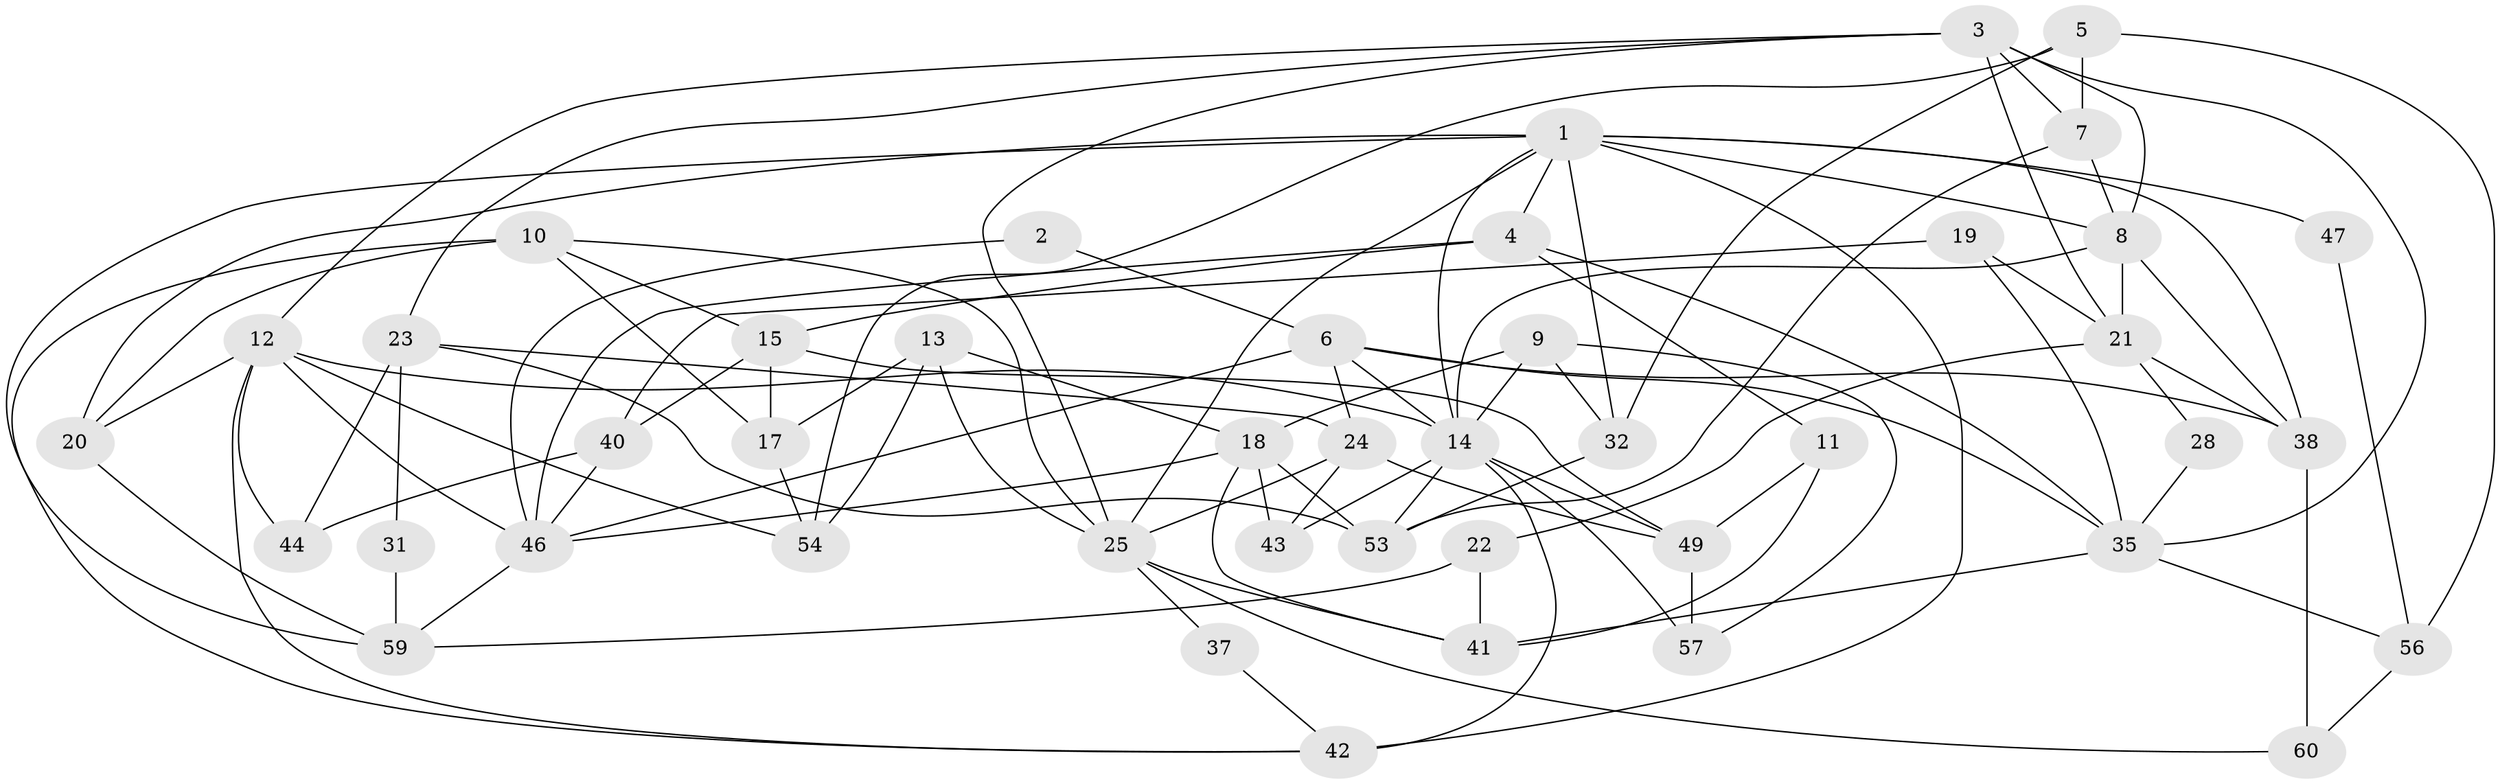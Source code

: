 // original degree distribution, {5: 0.2857142857142857, 2: 0.1746031746031746, 6: 0.07936507936507936, 3: 0.20634920634920634, 4: 0.2222222222222222, 8: 0.015873015873015872, 7: 0.015873015873015872}
// Generated by graph-tools (version 1.1) at 2025/18/03/04/25 18:18:46]
// undirected, 44 vertices, 103 edges
graph export_dot {
graph [start="1"]
  node [color=gray90,style=filled];
  1 [super="+26+52"];
  2;
  3 [super="+27"];
  4 [super="+55"];
  5;
  6;
  7;
  8 [super="+34"];
  9 [super="+16"];
  10;
  11 [super="+29"];
  12 [super="+58+33"];
  13 [super="+51"];
  14 [super="+30+36"];
  15;
  17;
  18 [super="+39"];
  19;
  20 [super="+62"];
  21 [super="+45"];
  22;
  23 [super="+48"];
  24;
  25 [super="+63"];
  28;
  31;
  32;
  35 [super="+61"];
  37;
  38 [super="+50"];
  40;
  41;
  42;
  43;
  44;
  46;
  47;
  49;
  53;
  54;
  56;
  57;
  59;
  60;
  1 -- 20;
  1 -- 42;
  1 -- 32;
  1 -- 59;
  1 -- 47;
  1 -- 38;
  1 -- 25;
  1 -- 4;
  1 -- 14;
  1 -- 8;
  2 -- 46;
  2 -- 6;
  3 -- 7;
  3 -- 23;
  3 -- 25;
  3 -- 12;
  3 -- 35;
  3 -- 21;
  3 -- 8;
  4 -- 46 [weight=2];
  4 -- 35;
  4 -- 11;
  4 -- 15;
  5 -- 54;
  5 -- 32;
  5 -- 7;
  5 -- 56;
  6 -- 35;
  6 -- 24;
  6 -- 14;
  6 -- 38;
  6 -- 46;
  7 -- 8;
  7 -- 53;
  8 -- 21;
  8 -- 38;
  8 -- 14;
  9 -- 32;
  9 -- 57;
  9 -- 18;
  9 -- 14;
  10 -- 42;
  10 -- 15;
  10 -- 17;
  10 -- 20;
  10 -- 25;
  11 -- 49;
  11 -- 41;
  12 -- 46;
  12 -- 20;
  12 -- 44;
  12 -- 42;
  12 -- 54;
  12 -- 14;
  13 -- 18 [weight=2];
  13 -- 17;
  13 -- 54;
  13 -- 25;
  14 -- 42 [weight=2];
  14 -- 49;
  14 -- 53;
  14 -- 43;
  14 -- 57;
  15 -- 40;
  15 -- 17;
  15 -- 49;
  17 -- 54;
  18 -- 53;
  18 -- 43;
  18 -- 46;
  18 -- 41;
  19 -- 40;
  19 -- 21;
  19 -- 35;
  20 -- 59;
  21 -- 22;
  21 -- 28;
  21 -- 38;
  22 -- 41;
  22 -- 59;
  23 -- 53;
  23 -- 24;
  23 -- 44;
  23 -- 31;
  24 -- 49;
  24 -- 43;
  24 -- 25;
  25 -- 37;
  25 -- 41;
  25 -- 60;
  28 -- 35;
  31 -- 59;
  32 -- 53;
  35 -- 56;
  35 -- 41;
  37 -- 42;
  38 -- 60;
  40 -- 44;
  40 -- 46;
  46 -- 59;
  47 -- 56;
  49 -- 57;
  56 -- 60;
}

